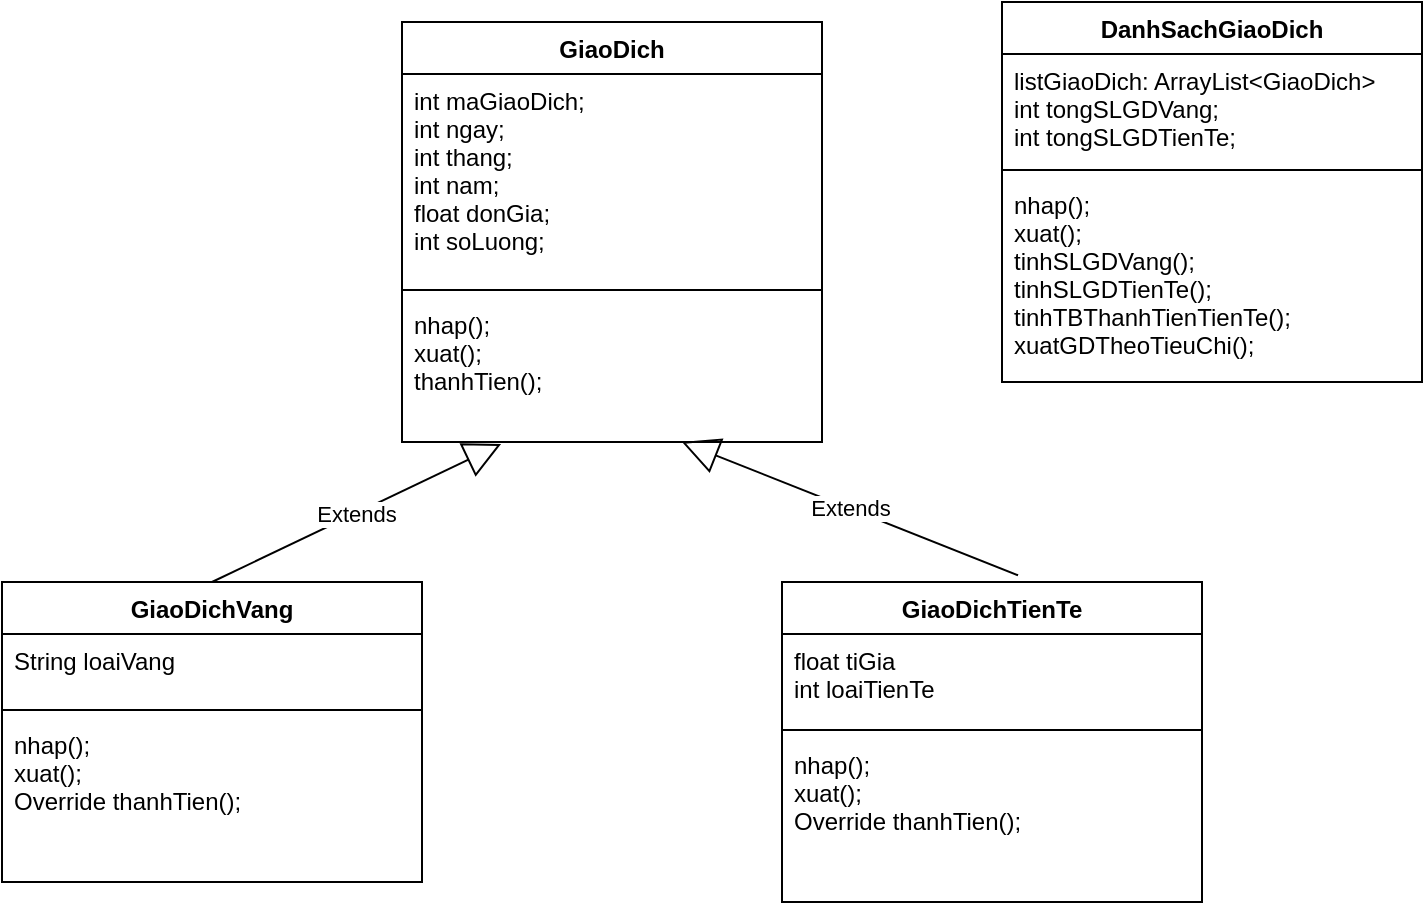 <mxfile version="14.5.0" type="github">
  <diagram id="_4XSyndn3jbrQn2tlYER" name="Page-1">
    <mxGraphModel dx="1038" dy="580" grid="1" gridSize="10" guides="1" tooltips="1" connect="1" arrows="1" fold="1" page="1" pageScale="1" pageWidth="827" pageHeight="1169" math="0" shadow="0">
      <root>
        <mxCell id="0" />
        <mxCell id="1" parent="0" />
        <mxCell id="YsmXYdVGfjLJnuB8VlHA-1" value="GiaoDichVang" style="swimlane;fontStyle=1;align=center;verticalAlign=top;childLayout=stackLayout;horizontal=1;startSize=26;horizontalStack=0;resizeParent=1;resizeParentMax=0;resizeLast=0;collapsible=1;marginBottom=0;" vertex="1" parent="1">
          <mxGeometry x="70" y="320" width="210" height="150" as="geometry" />
        </mxCell>
        <mxCell id="YsmXYdVGfjLJnuB8VlHA-2" value="String loaiVang&#xa;" style="text;strokeColor=none;fillColor=none;align=left;verticalAlign=top;spacingLeft=4;spacingRight=4;overflow=hidden;rotatable=0;points=[[0,0.5],[1,0.5]];portConstraint=eastwest;" vertex="1" parent="YsmXYdVGfjLJnuB8VlHA-1">
          <mxGeometry y="26" width="210" height="34" as="geometry" />
        </mxCell>
        <mxCell id="YsmXYdVGfjLJnuB8VlHA-3" value="" style="line;strokeWidth=1;fillColor=none;align=left;verticalAlign=middle;spacingTop=-1;spacingLeft=3;spacingRight=3;rotatable=0;labelPosition=right;points=[];portConstraint=eastwest;" vertex="1" parent="YsmXYdVGfjLJnuB8VlHA-1">
          <mxGeometry y="60" width="210" height="8" as="geometry" />
        </mxCell>
        <mxCell id="YsmXYdVGfjLJnuB8VlHA-4" value="nhap();&#xa;xuat();&#xa;Override thanhTien();" style="text;strokeColor=none;fillColor=none;align=left;verticalAlign=top;spacingLeft=4;spacingRight=4;overflow=hidden;rotatable=0;points=[[0,0.5],[1,0.5]];portConstraint=eastwest;" vertex="1" parent="YsmXYdVGfjLJnuB8VlHA-1">
          <mxGeometry y="68" width="210" height="82" as="geometry" />
        </mxCell>
        <mxCell id="YsmXYdVGfjLJnuB8VlHA-5" value="GiaoDichTienTe" style="swimlane;fontStyle=1;align=center;verticalAlign=top;childLayout=stackLayout;horizontal=1;startSize=26;horizontalStack=0;resizeParent=1;resizeParentMax=0;resizeLast=0;collapsible=1;marginBottom=0;" vertex="1" parent="1">
          <mxGeometry x="460" y="320" width="210" height="160" as="geometry" />
        </mxCell>
        <mxCell id="YsmXYdVGfjLJnuB8VlHA-6" value="float tiGia&#xa;int loaiTienTe" style="text;strokeColor=none;fillColor=none;align=left;verticalAlign=top;spacingLeft=4;spacingRight=4;overflow=hidden;rotatable=0;points=[[0,0.5],[1,0.5]];portConstraint=eastwest;" vertex="1" parent="YsmXYdVGfjLJnuB8VlHA-5">
          <mxGeometry y="26" width="210" height="44" as="geometry" />
        </mxCell>
        <mxCell id="YsmXYdVGfjLJnuB8VlHA-7" value="" style="line;strokeWidth=1;fillColor=none;align=left;verticalAlign=middle;spacingTop=-1;spacingLeft=3;spacingRight=3;rotatable=0;labelPosition=right;points=[];portConstraint=eastwest;" vertex="1" parent="YsmXYdVGfjLJnuB8VlHA-5">
          <mxGeometry y="70" width="210" height="8" as="geometry" />
        </mxCell>
        <mxCell id="YsmXYdVGfjLJnuB8VlHA-8" value="nhap();&#xa;xuat();&#xa;Override thanhTien();" style="text;strokeColor=none;fillColor=none;align=left;verticalAlign=top;spacingLeft=4;spacingRight=4;overflow=hidden;rotatable=0;points=[[0,0.5],[1,0.5]];portConstraint=eastwest;" vertex="1" parent="YsmXYdVGfjLJnuB8VlHA-5">
          <mxGeometry y="78" width="210" height="82" as="geometry" />
        </mxCell>
        <mxCell id="YsmXYdVGfjLJnuB8VlHA-9" value="GiaoDich" style="swimlane;fontStyle=1;align=center;verticalAlign=top;childLayout=stackLayout;horizontal=1;startSize=26;horizontalStack=0;resizeParent=1;resizeParentMax=0;resizeLast=0;collapsible=1;marginBottom=0;" vertex="1" parent="1">
          <mxGeometry x="270" y="40" width="210" height="210" as="geometry" />
        </mxCell>
        <mxCell id="YsmXYdVGfjLJnuB8VlHA-10" value="int maGiaoDich;&#xa;int ngay;&#xa;int thang;&#xa;int nam;&#xa;float donGia;&#xa;int soLuong;&#xa;" style="text;strokeColor=none;fillColor=none;align=left;verticalAlign=top;spacingLeft=4;spacingRight=4;overflow=hidden;rotatable=0;points=[[0,0.5],[1,0.5]];portConstraint=eastwest;" vertex="1" parent="YsmXYdVGfjLJnuB8VlHA-9">
          <mxGeometry y="26" width="210" height="104" as="geometry" />
        </mxCell>
        <mxCell id="YsmXYdVGfjLJnuB8VlHA-11" value="" style="line;strokeWidth=1;fillColor=none;align=left;verticalAlign=middle;spacingTop=-1;spacingLeft=3;spacingRight=3;rotatable=0;labelPosition=right;points=[];portConstraint=eastwest;" vertex="1" parent="YsmXYdVGfjLJnuB8VlHA-9">
          <mxGeometry y="130" width="210" height="8" as="geometry" />
        </mxCell>
        <mxCell id="YsmXYdVGfjLJnuB8VlHA-12" value="nhap();&#xa;xuat();&#xa;thanhTien();" style="text;strokeColor=none;fillColor=none;align=left;verticalAlign=top;spacingLeft=4;spacingRight=4;overflow=hidden;rotatable=0;points=[[0,0.5],[1,0.5]];portConstraint=eastwest;" vertex="1" parent="YsmXYdVGfjLJnuB8VlHA-9">
          <mxGeometry y="138" width="210" height="72" as="geometry" />
        </mxCell>
        <mxCell id="YsmXYdVGfjLJnuB8VlHA-15" value="Extends" style="endArrow=block;endSize=16;endFill=0;html=1;exitX=0.5;exitY=0;exitDx=0;exitDy=0;entryX=0.236;entryY=1.014;entryDx=0;entryDy=0;entryPerimeter=0;" edge="1" parent="1" source="YsmXYdVGfjLJnuB8VlHA-1" target="YsmXYdVGfjLJnuB8VlHA-12">
          <mxGeometry width="160" relative="1" as="geometry">
            <mxPoint x="330" y="300" as="sourcePoint" />
            <mxPoint x="490" y="300" as="targetPoint" />
          </mxGeometry>
        </mxCell>
        <mxCell id="YsmXYdVGfjLJnuB8VlHA-16" value="Extends" style="endArrow=block;endSize=16;endFill=0;html=1;exitX=0.562;exitY=-0.021;exitDx=0;exitDy=0;exitPerimeter=0;" edge="1" parent="1" source="YsmXYdVGfjLJnuB8VlHA-5">
          <mxGeometry width="160" relative="1" as="geometry">
            <mxPoint x="185" y="330" as="sourcePoint" />
            <mxPoint x="410" y="250" as="targetPoint" />
          </mxGeometry>
        </mxCell>
        <mxCell id="YsmXYdVGfjLJnuB8VlHA-17" value="DanhSachGiaoDich" style="swimlane;fontStyle=1;align=center;verticalAlign=top;childLayout=stackLayout;horizontal=1;startSize=26;horizontalStack=0;resizeParent=1;resizeParentMax=0;resizeLast=0;collapsible=1;marginBottom=0;" vertex="1" parent="1">
          <mxGeometry x="570" y="30" width="210" height="190" as="geometry" />
        </mxCell>
        <mxCell id="YsmXYdVGfjLJnuB8VlHA-18" value="listGiaoDich: ArrayList&lt;GiaoDich&gt;&#xa;int tongSLGDVang;&#xa;int tongSLGDTienTe;" style="text;strokeColor=none;fillColor=none;align=left;verticalAlign=top;spacingLeft=4;spacingRight=4;overflow=hidden;rotatable=0;points=[[0,0.5],[1,0.5]];portConstraint=eastwest;" vertex="1" parent="YsmXYdVGfjLJnuB8VlHA-17">
          <mxGeometry y="26" width="210" height="54" as="geometry" />
        </mxCell>
        <mxCell id="YsmXYdVGfjLJnuB8VlHA-19" value="" style="line;strokeWidth=1;fillColor=none;align=left;verticalAlign=middle;spacingTop=-1;spacingLeft=3;spacingRight=3;rotatable=0;labelPosition=right;points=[];portConstraint=eastwest;" vertex="1" parent="YsmXYdVGfjLJnuB8VlHA-17">
          <mxGeometry y="80" width="210" height="8" as="geometry" />
        </mxCell>
        <mxCell id="YsmXYdVGfjLJnuB8VlHA-20" value="nhap();&#xa;xuat();&#xa;tinhSLGDVang();&#xa;tinhSLGDTienTe();&#xa;tinhTBThanhTienTienTe();&#xa;xuatGDTheoTieuChi();" style="text;strokeColor=none;fillColor=none;align=left;verticalAlign=top;spacingLeft=4;spacingRight=4;overflow=hidden;rotatable=0;points=[[0,0.5],[1,0.5]];portConstraint=eastwest;" vertex="1" parent="YsmXYdVGfjLJnuB8VlHA-17">
          <mxGeometry y="88" width="210" height="102" as="geometry" />
        </mxCell>
      </root>
    </mxGraphModel>
  </diagram>
</mxfile>
